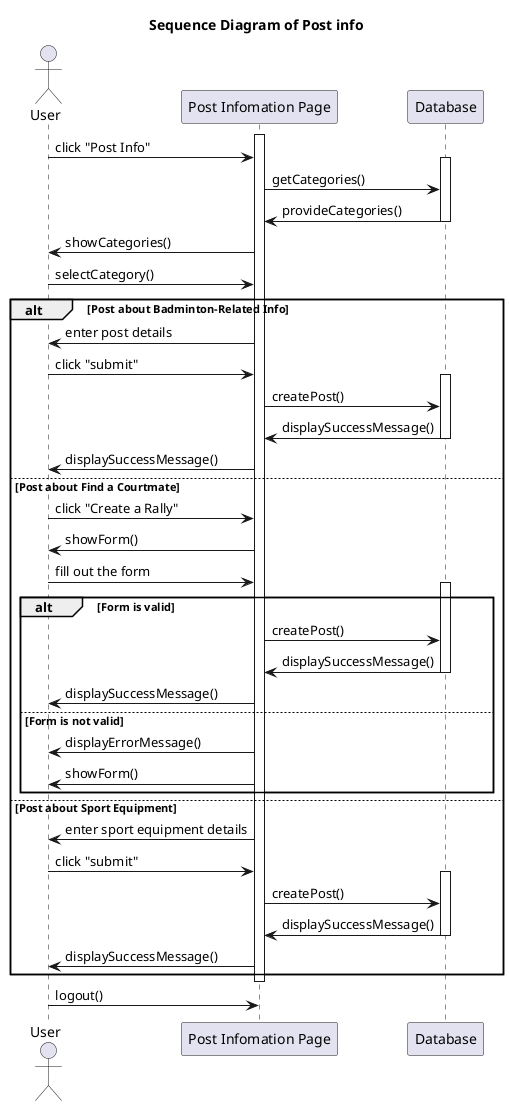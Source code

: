 @startuml
title Sequence Diagram of Post info

actor User

participant "Post Infomation Page" as System

activate System

User -> System : click "Post Info"

activate Database
System -> Database : getCategories()
Database -> System : provideCategories()
deactivate Database

System -> User : showCategories()

User -> System : selectCategory()


alt Post about Badminton-Related Info

  System -> User : enter post details
  User -> System : click "submit"

  activate Database
  System -> Database : createPost()
  Database -> System : displaySuccessMessage()
  deactivate Database

  System -> User : displaySuccessMessage()

else Post about Find a Courtmate

  User -> System : click "Create a Rally"
  System -> User : showForm()
  User -> System : fill out the form

  alt Form is valid

      activate Database
      System -> Database : createPost()
      Database -> System : displaySuccessMessage()
      deactivate Database

      System -> User : displaySuccessMessage()
  else Form is not valid
    System -> User : displayErrorMessage()
    System -> User : showForm()
  end

else Post about Sport Equipment

  System -> User : enter sport equipment details
  User -> System : click "submit"

      activate Database
      System -> Database : createPost()
      Database -> System : displaySuccessMessage()
      deactivate Database

  System -> User : displaySuccessMessage()

end

deactivate System

User -> System : logout()

@enduml
